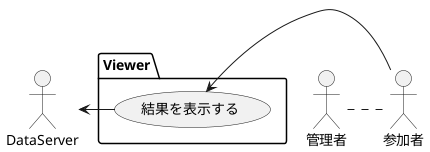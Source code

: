 '作成者 5345kk'
@startuml
  actor DataServer
  package Viewer{
        usecase 結果を表示する as result
  }

'Link'
DataServer<-result
参加者->result
管理者.参加者


@enduml
